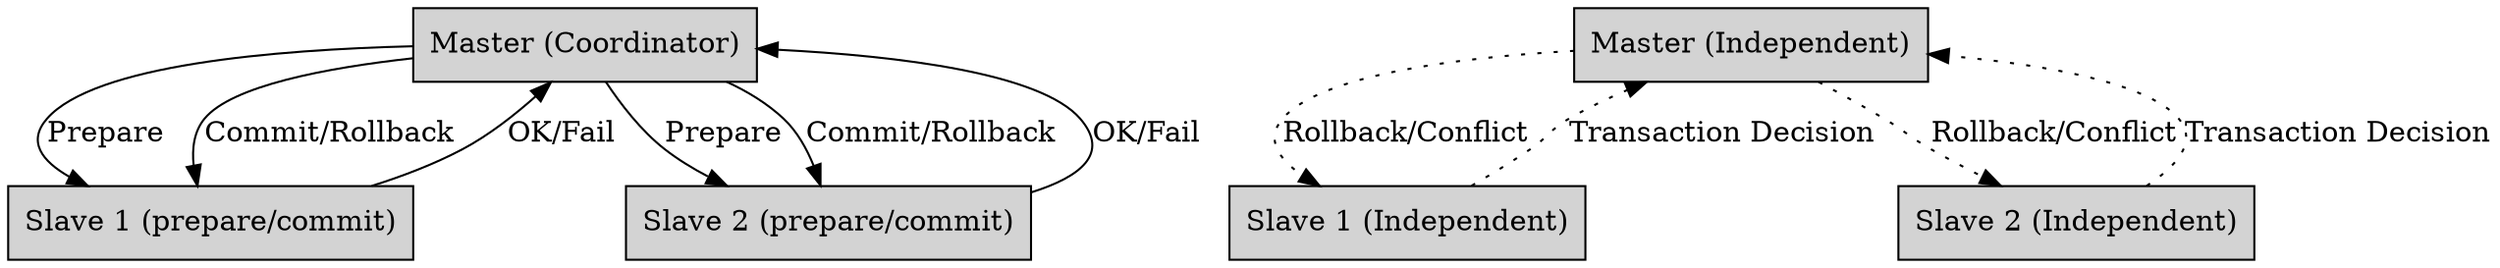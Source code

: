 digraph G {
    node [shape=box, style=filled, fillcolor=lightgray];

    subgraph cluster_2PC {
        label="2-Phase Commit";
        style=dashed;

        Master_2PC [label="Master (Coordinator)"];
        Slave1_2PC [label="Slave 1 (prepare/commit)"];
        Slave2_2PC [label="Slave 2 (prepare/commit)"];

        Master_2PC -> Slave1_2PC [label="Prepare"];
        Master_2PC -> Slave2_2PC [label="Prepare"];
        Slave1_2PC -> Master_2PC [label="OK/Fail"];
        Slave2_2PC -> Master_2PC [label="OK/Fail"];
        Master_2PC -> Slave1_2PC [label="Commit/Rollback"];
        Master_2PC -> Slave2_2PC [label="Commit/Rollback"];
    }

    subgraph cluster_SplitBrain {
        label="Split Brain";
        style=dashed;

        Master_SB [label="Master (Independent)"];
        Slave1_SB [label="Slave 1 (Independent)"];
        Slave2_SB [label="Slave 2 (Independent)"];

        Master_SB -> Slave1_SB [label="Rollback/Conflict", style=dotted];
        Master_SB -> Slave2_SB [label="Rollback/Conflict", style=dotted];
        Slave1_SB -> Master_SB [label="Transaction Decision", style=dotted];
        Slave2_SB -> Master_SB [label="Transaction Decision", style=dotted];
    }

    { rank=same; Master_2PC; Master_SB; }
    { rank=same; Slave1_2PC; Slave1_SB; }
    { rank=same; Slave2_2PC; Slave2_SB; }
}
